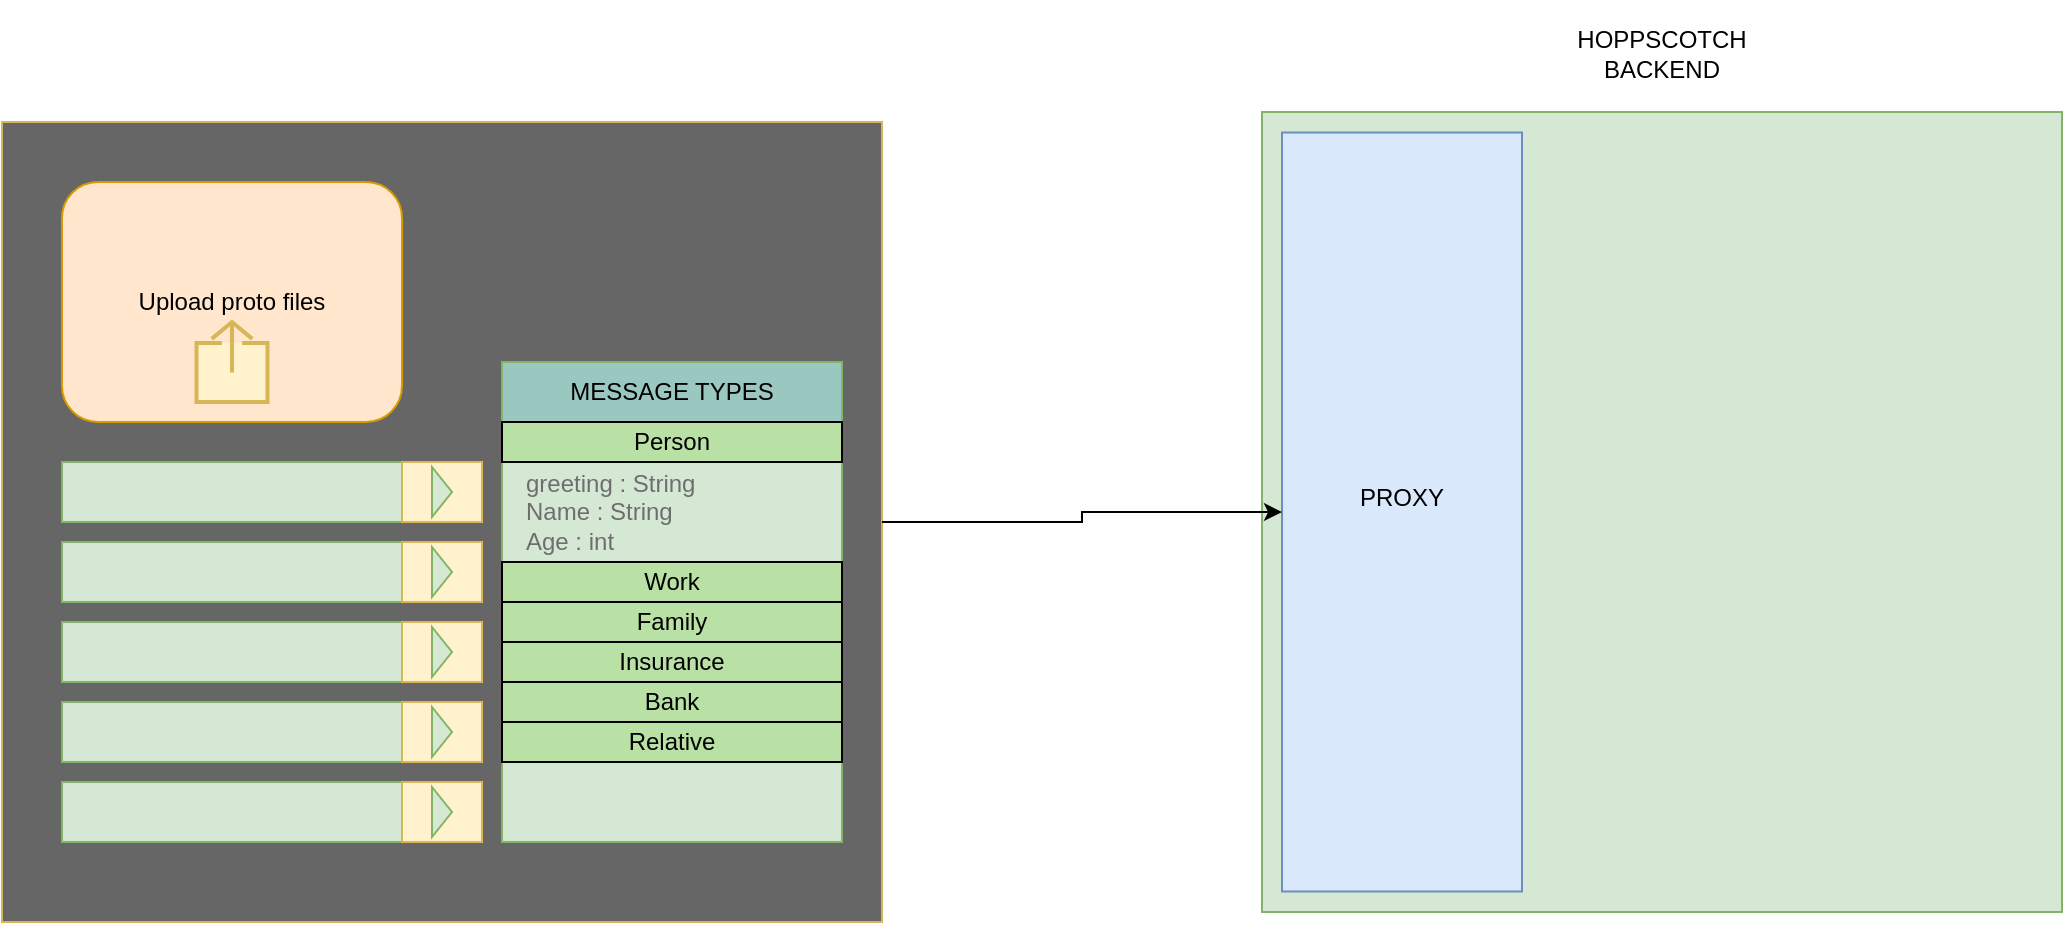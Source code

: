 <mxfile version="14.8.0" type="github">
  <diagram id="4_v2aBuhESPP2Kse0YYt" name="Page-1">
    <mxGraphModel dx="1685" dy="498" grid="1" gridSize="10" guides="1" tooltips="1" connect="1" arrows="1" fold="1" page="1" pageScale="1" pageWidth="827" pageHeight="1169" math="0" shadow="0">
      <root>
        <mxCell id="0" />
        <mxCell id="1" parent="0" />
        <mxCell id="DB_RAq3XxKTl68aZC7Ea-3" value="" style="rounded=0;whiteSpace=wrap;html=1;strokeColor=#d6b656;fillColor=#666666;" vertex="1" parent="1">
          <mxGeometry x="-240" y="400" width="440" height="400" as="geometry" />
        </mxCell>
        <mxCell id="DB_RAq3XxKTl68aZC7Ea-28" value="" style="group" vertex="1" connectable="0" parent="1">
          <mxGeometry x="390" y="395" width="400" height="400" as="geometry" />
        </mxCell>
        <mxCell id="EJkfiaquxVvLyC4--Yfr-1" value="&lt;p style=&quot;line-height: 120%&quot;&gt;HOPPSCOTCH&lt;br&gt;BACKEND&lt;/p&gt;" style="whiteSpace=wrap;html=1;aspect=fixed;fillColor=#d5e8d4;strokeColor=#82b366;align=center;labelPosition=center;verticalLabelPosition=top;verticalAlign=bottom;" parent="DB_RAq3XxKTl68aZC7Ea-28" vertex="1">
          <mxGeometry width="400" height="400" as="geometry" />
        </mxCell>
        <mxCell id="EJkfiaquxVvLyC4--Yfr-2" value="PROXY&lt;br&gt;&lt;br&gt;" style="rounded=0;whiteSpace=wrap;html=1;fillColor=#dae8fc;strokeColor=#6c8ebf;" parent="DB_RAq3XxKTl68aZC7Ea-28" vertex="1">
          <mxGeometry x="10" y="10.256" width="120" height="379.487" as="geometry" />
        </mxCell>
        <mxCell id="DB_RAq3XxKTl68aZC7Ea-29" value="Upload proto files" style="rounded=1;whiteSpace=wrap;html=1;fillColor=#ffe6cc;strokeColor=#d79b00;" vertex="1" parent="1">
          <mxGeometry x="-210" y="430" width="170" height="120" as="geometry" />
        </mxCell>
        <mxCell id="DB_RAq3XxKTl68aZC7Ea-30" value="" style="html=1;verticalLabelPosition=bottom;align=center;labelBackgroundColor=#ffffff;verticalAlign=top;strokeWidth=2;strokeColor=#d6b656;shadow=0;dashed=0;shape=mxgraph.ios7.icons.share;fillColor=#fff2cc;" vertex="1" parent="1">
          <mxGeometry x="-142.75" y="500" width="35.5" height="40" as="geometry" />
        </mxCell>
        <mxCell id="DB_RAq3XxKTl68aZC7Ea-31" value="" style="group" vertex="1" connectable="0" parent="1">
          <mxGeometry x="-210" y="570" width="210" height="30" as="geometry" />
        </mxCell>
        <mxCell id="DB_RAq3XxKTl68aZC7Ea-4" value="" style="rounded=0;whiteSpace=wrap;html=1;fillColor=#d5e8d4;strokeColor=#82b366;" vertex="1" parent="DB_RAq3XxKTl68aZC7Ea-31">
          <mxGeometry width="170" height="30" as="geometry" />
        </mxCell>
        <mxCell id="DB_RAq3XxKTl68aZC7Ea-9" value="" style="rounded=0;whiteSpace=wrap;html=1;fillColor=#fff2cc;strokeColor=#d6b656;" vertex="1" parent="DB_RAq3XxKTl68aZC7Ea-31">
          <mxGeometry x="170" width="40" height="30" as="geometry" />
        </mxCell>
        <mxCell id="DB_RAq3XxKTl68aZC7Ea-8" value="" style="triangle;whiteSpace=wrap;html=1;fillColor=#d5e8d4;strokeColor=#82b366;" vertex="1" parent="DB_RAq3XxKTl68aZC7Ea-31">
          <mxGeometry x="185" y="2.5" width="10" height="25" as="geometry" />
        </mxCell>
        <mxCell id="DB_RAq3XxKTl68aZC7Ea-32" value="" style="group" vertex="1" connectable="0" parent="1">
          <mxGeometry x="-210" y="610" width="210" height="30" as="geometry" />
        </mxCell>
        <mxCell id="DB_RAq3XxKTl68aZC7Ea-33" value="" style="rounded=0;whiteSpace=wrap;html=1;fillColor=#d5e8d4;strokeColor=#82b366;" vertex="1" parent="DB_RAq3XxKTl68aZC7Ea-32">
          <mxGeometry width="170" height="30" as="geometry" />
        </mxCell>
        <mxCell id="DB_RAq3XxKTl68aZC7Ea-34" value="" style="rounded=0;whiteSpace=wrap;html=1;fillColor=#fff2cc;strokeColor=#d6b656;" vertex="1" parent="DB_RAq3XxKTl68aZC7Ea-32">
          <mxGeometry x="170" width="40" height="30" as="geometry" />
        </mxCell>
        <mxCell id="DB_RAq3XxKTl68aZC7Ea-35" value="" style="triangle;whiteSpace=wrap;html=1;fillColor=#d5e8d4;strokeColor=#82b366;" vertex="1" parent="DB_RAq3XxKTl68aZC7Ea-32">
          <mxGeometry x="185" y="2.5" width="10" height="25" as="geometry" />
        </mxCell>
        <mxCell id="DB_RAq3XxKTl68aZC7Ea-36" value="" style="group" vertex="1" connectable="0" parent="1">
          <mxGeometry x="-210" y="650" width="210" height="30" as="geometry" />
        </mxCell>
        <mxCell id="DB_RAq3XxKTl68aZC7Ea-37" value="" style="rounded=0;whiteSpace=wrap;html=1;fillColor=#d5e8d4;strokeColor=#82b366;" vertex="1" parent="DB_RAq3XxKTl68aZC7Ea-36">
          <mxGeometry width="170" height="30" as="geometry" />
        </mxCell>
        <mxCell id="DB_RAq3XxKTl68aZC7Ea-38" value="" style="rounded=0;whiteSpace=wrap;html=1;fillColor=#fff2cc;strokeColor=#d6b656;" vertex="1" parent="DB_RAq3XxKTl68aZC7Ea-36">
          <mxGeometry x="170" width="40" height="30" as="geometry" />
        </mxCell>
        <mxCell id="DB_RAq3XxKTl68aZC7Ea-39" value="" style="triangle;whiteSpace=wrap;html=1;fillColor=#d5e8d4;strokeColor=#82b366;" vertex="1" parent="DB_RAq3XxKTl68aZC7Ea-36">
          <mxGeometry x="185" y="2.5" width="10" height="25" as="geometry" />
        </mxCell>
        <mxCell id="DB_RAq3XxKTl68aZC7Ea-48" value="" style="group" vertex="1" connectable="0" parent="1">
          <mxGeometry x="-210" y="690" width="210" height="30" as="geometry" />
        </mxCell>
        <mxCell id="DB_RAq3XxKTl68aZC7Ea-49" value="" style="rounded=0;whiteSpace=wrap;html=1;fillColor=#d5e8d4;strokeColor=#82b366;" vertex="1" parent="DB_RAq3XxKTl68aZC7Ea-48">
          <mxGeometry width="170" height="30" as="geometry" />
        </mxCell>
        <mxCell id="DB_RAq3XxKTl68aZC7Ea-50" value="" style="rounded=0;whiteSpace=wrap;html=1;fillColor=#fff2cc;strokeColor=#d6b656;" vertex="1" parent="DB_RAq3XxKTl68aZC7Ea-48">
          <mxGeometry x="170" width="40" height="30" as="geometry" />
        </mxCell>
        <mxCell id="DB_RAq3XxKTl68aZC7Ea-51" value="" style="triangle;whiteSpace=wrap;html=1;fillColor=#d5e8d4;strokeColor=#82b366;" vertex="1" parent="DB_RAq3XxKTl68aZC7Ea-48">
          <mxGeometry x="185" y="2.5" width="10" height="25" as="geometry" />
        </mxCell>
        <mxCell id="DB_RAq3XxKTl68aZC7Ea-52" value="" style="group" vertex="1" connectable="0" parent="1">
          <mxGeometry x="-210" y="730" width="210" height="30" as="geometry" />
        </mxCell>
        <mxCell id="DB_RAq3XxKTl68aZC7Ea-53" value="" style="rounded=0;whiteSpace=wrap;html=1;fillColor=#d5e8d4;strokeColor=#82b366;" vertex="1" parent="DB_RAq3XxKTl68aZC7Ea-52">
          <mxGeometry width="170" height="30" as="geometry" />
        </mxCell>
        <mxCell id="DB_RAq3XxKTl68aZC7Ea-54" value="" style="rounded=0;whiteSpace=wrap;html=1;fillColor=#fff2cc;strokeColor=#d6b656;" vertex="1" parent="DB_RAq3XxKTl68aZC7Ea-52">
          <mxGeometry x="170" width="40" height="30" as="geometry" />
        </mxCell>
        <mxCell id="DB_RAq3XxKTl68aZC7Ea-55" value="" style="triangle;whiteSpace=wrap;html=1;fillColor=#d5e8d4;strokeColor=#82b366;" vertex="1" parent="DB_RAq3XxKTl68aZC7Ea-52">
          <mxGeometry x="185" y="2.5" width="10" height="25" as="geometry" />
        </mxCell>
        <mxCell id="DB_RAq3XxKTl68aZC7Ea-56" value="" style="rounded=0;whiteSpace=wrap;html=1;fillColor=#d5e8d4;strokeColor=#82b366;" vertex="1" parent="1">
          <mxGeometry x="10" y="520" width="170" height="240" as="geometry" />
        </mxCell>
        <mxCell id="DB_RAq3XxKTl68aZC7Ea-57" value="MESSAGE TYPES" style="rounded=0;whiteSpace=wrap;html=1;strokeColor=#82b366;fillColor=#9AC7BF;" vertex="1" parent="1">
          <mxGeometry x="10" y="520" width="170" height="30" as="geometry" />
        </mxCell>
        <mxCell id="DB_RAq3XxKTl68aZC7Ea-58" value="Person" style="rounded=0;whiteSpace=wrap;html=1;fillColor=#B9E0A5;" vertex="1" parent="1">
          <mxGeometry x="10" y="550" width="170" height="20" as="geometry" />
        </mxCell>
        <mxCell id="DB_RAq3XxKTl68aZC7Ea-59" value="Work" style="rounded=0;whiteSpace=wrap;html=1;fillColor=#B9E0A5;" vertex="1" parent="1">
          <mxGeometry x="10" y="620" width="170" height="20" as="geometry" />
        </mxCell>
        <mxCell id="DB_RAq3XxKTl68aZC7Ea-60" value="Family" style="rounded=0;whiteSpace=wrap;html=1;fillColor=#B9E0A5;" vertex="1" parent="1">
          <mxGeometry x="10" y="640" width="170" height="20" as="geometry" />
        </mxCell>
        <mxCell id="DB_RAq3XxKTl68aZC7Ea-61" value="Insurance" style="rounded=0;whiteSpace=wrap;html=1;fillColor=#B9E0A5;" vertex="1" parent="1">
          <mxGeometry x="10" y="660" width="170" height="20" as="geometry" />
        </mxCell>
        <mxCell id="DB_RAq3XxKTl68aZC7Ea-62" value="Bank" style="rounded=0;whiteSpace=wrap;html=1;fillColor=#B9E0A5;" vertex="1" parent="1">
          <mxGeometry x="10" y="680" width="170" height="20" as="geometry" />
        </mxCell>
        <mxCell id="DB_RAq3XxKTl68aZC7Ea-63" value="Relative" style="rounded=0;whiteSpace=wrap;html=1;fillColor=#B9E0A5;" vertex="1" parent="1">
          <mxGeometry x="10" y="700" width="170" height="20" as="geometry" />
        </mxCell>
        <mxCell id="DB_RAq3XxKTl68aZC7Ea-64" value="&lt;font color=&quot;#6e6e6e&quot;&gt;greeting : String&lt;br&gt;Name : String&lt;br&gt;Age : int&lt;/font&gt;" style="text;html=1;strokeColor=none;fillColor=none;align=left;verticalAlign=middle;whiteSpace=wrap;rounded=0;" vertex="1" parent="1">
          <mxGeometry x="20" y="570" width="160" height="50" as="geometry" />
        </mxCell>
        <mxCell id="DB_RAq3XxKTl68aZC7Ea-65" style="edgeStyle=orthogonalEdgeStyle;rounded=0;orthogonalLoop=1;jettySize=auto;html=1;" edge="1" parent="1" source="DB_RAq3XxKTl68aZC7Ea-3" target="EJkfiaquxVvLyC4--Yfr-2">
          <mxGeometry relative="1" as="geometry" />
        </mxCell>
      </root>
    </mxGraphModel>
  </diagram>
</mxfile>
